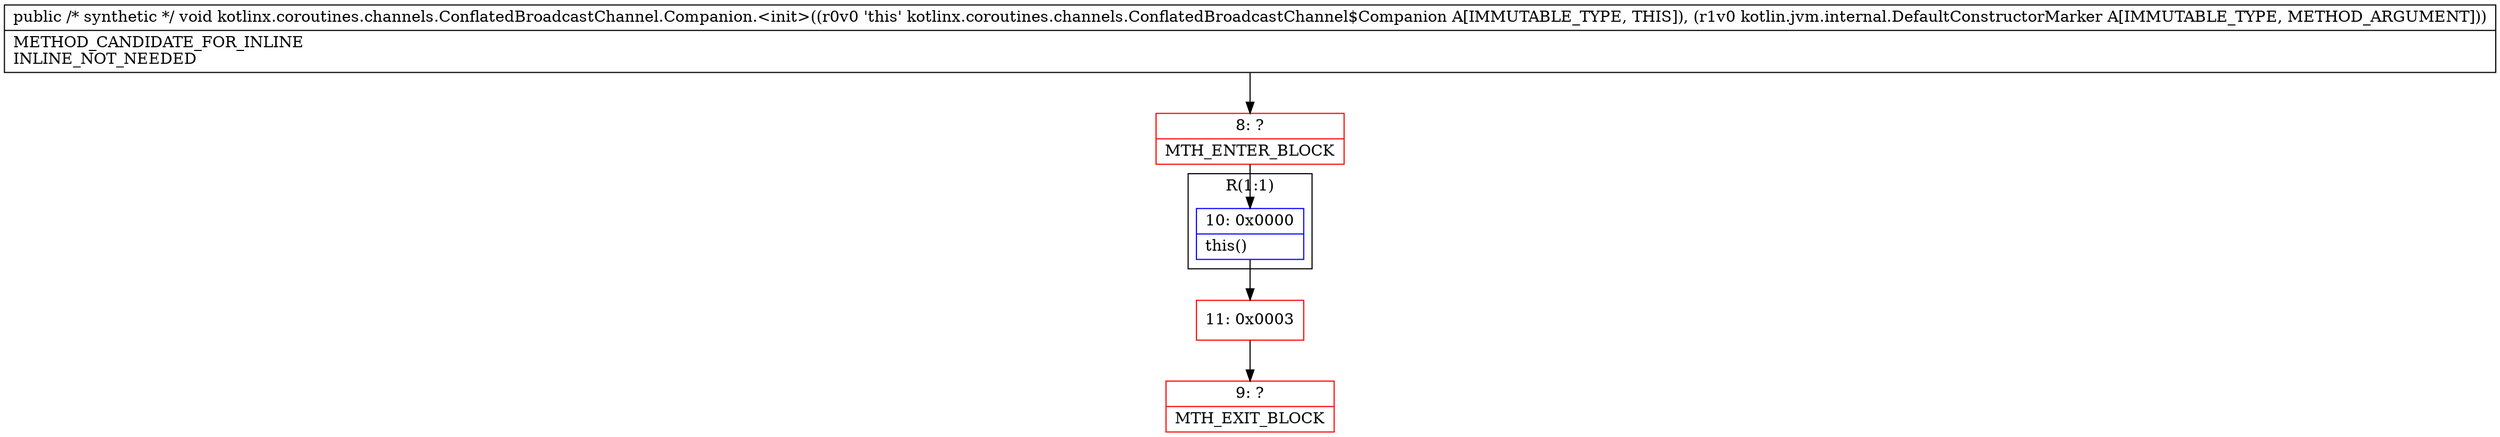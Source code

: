 digraph "CFG forkotlinx.coroutines.channels.ConflatedBroadcastChannel.Companion.\<init\>(Lkotlin\/jvm\/internal\/DefaultConstructorMarker;)V" {
subgraph cluster_Region_1642355633 {
label = "R(1:1)";
node [shape=record,color=blue];
Node_10 [shape=record,label="{10\:\ 0x0000|this()\l}"];
}
Node_8 [shape=record,color=red,label="{8\:\ ?|MTH_ENTER_BLOCK\l}"];
Node_11 [shape=record,color=red,label="{11\:\ 0x0003}"];
Node_9 [shape=record,color=red,label="{9\:\ ?|MTH_EXIT_BLOCK\l}"];
MethodNode[shape=record,label="{public \/* synthetic *\/ void kotlinx.coroutines.channels.ConflatedBroadcastChannel.Companion.\<init\>((r0v0 'this' kotlinx.coroutines.channels.ConflatedBroadcastChannel$Companion A[IMMUTABLE_TYPE, THIS]), (r1v0 kotlin.jvm.internal.DefaultConstructorMarker A[IMMUTABLE_TYPE, METHOD_ARGUMENT]))  | METHOD_CANDIDATE_FOR_INLINE\lINLINE_NOT_NEEDED\l}"];
MethodNode -> Node_8;Node_10 -> Node_11;
Node_8 -> Node_10;
Node_11 -> Node_9;
}

